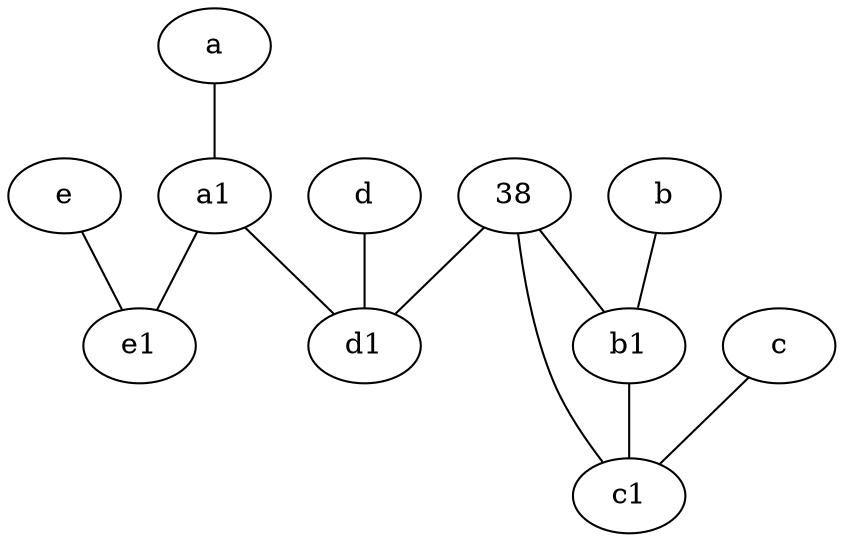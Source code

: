 graph {
	a [pos="8,2!"]
	38
	b1 [pos="9,4!"]
	e1 [pos="7,7!"]
	c [pos="4.5,2!"]
	e [pos="7,9!"]
	d [pos="2,5!"]
	c1 [pos="4.5,3!"]
	a1 [pos="8,3!"]
	b [pos="10,4!"]
	d1 [pos="3,5!"]
	38 -- c1
	e -- e1
	a1 -- d1
	b1 -- c1
	38 -- b1
	c -- c1
	38 -- d1
	a -- a1
	d -- d1
	a1 -- e1
	b -- b1
}
